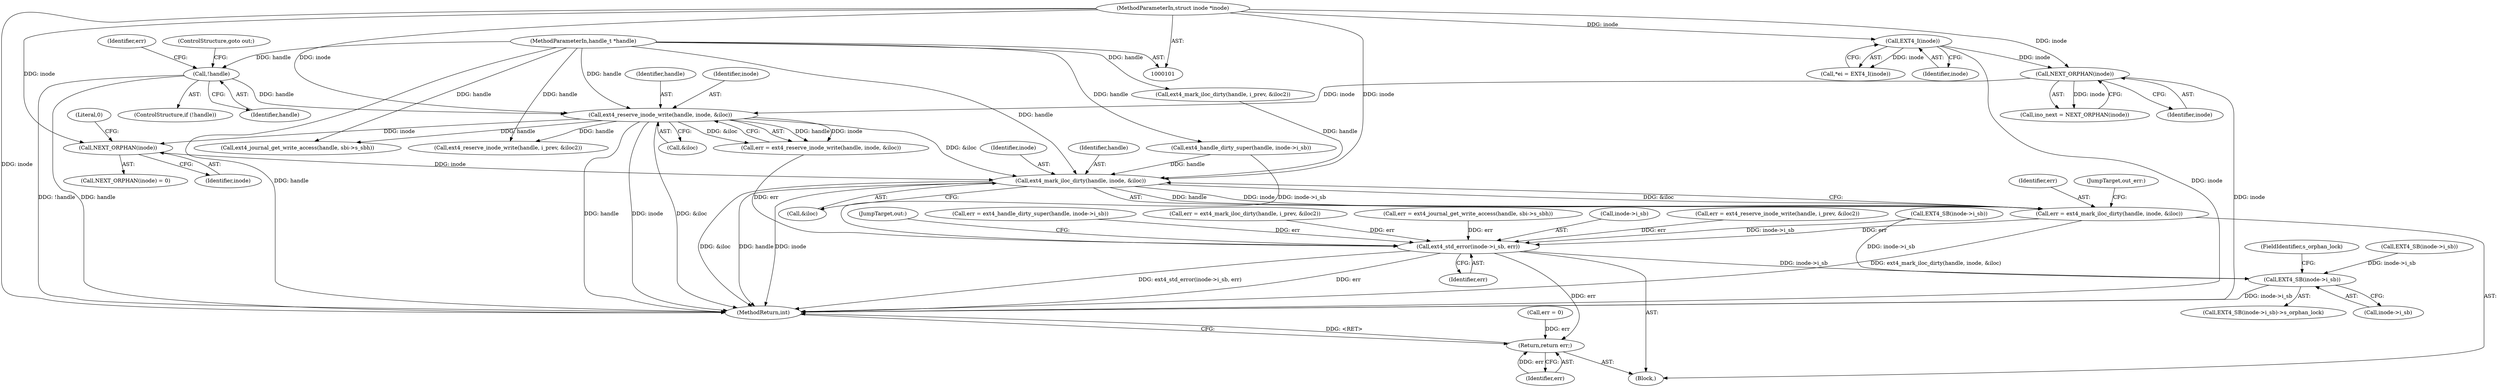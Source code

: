 digraph "0_linux_0e9a9a1ad619e7e987815d20262d36a2f95717ca@pointer" {
"1000263" [label="(Call,NEXT_ORPHAN(inode))"];
"1000177" [label="(Call,ext4_reserve_inode_write(handle, inode, &iloc))"];
"1000172" [label="(Call,!handle)"];
"1000102" [label="(MethodParameterIn,handle_t *handle)"];
"1000145" [label="(Call,NEXT_ORPHAN(inode))"];
"1000109" [label="(Call,EXT4_I(inode))"];
"1000103" [label="(MethodParameterIn,struct inode *inode)"];
"1000268" [label="(Call,ext4_mark_iloc_dirty(handle, inode, &iloc))"];
"1000266" [label="(Call,err = ext4_mark_iloc_dirty(handle, inode, &iloc))"];
"1000274" [label="(Call,ext4_std_error(inode->i_sb, err))"];
"1000283" [label="(Call,EXT4_SB(inode->i_sb))"];
"1000288" [label="(Return,return err;)"];
"1000278" [label="(Identifier,err)"];
"1000279" [label="(JumpTarget,out:)"];
"1000175" [label="(Call,err = ext4_reserve_inode_write(handle, inode, &iloc))"];
"1000287" [label="(FieldIdentifier,s_orphan_lock)"];
"1000220" [label="(Call,err = ext4_handle_dirty_super(handle, inode->i_sb))"];
"1000267" [label="(Identifier,err)"];
"1000273" [label="(JumpTarget,out_err:)"];
"1000177" [label="(Call,ext4_reserve_inode_write(handle, inode, &iloc))"];
"1000143" [label="(Call,ino_next = NEXT_ORPHAN(inode))"];
"1000252" [label="(Call,err = ext4_mark_iloc_dirty(handle, i_prev, &iloc2))"];
"1000270" [label="(Identifier,inode)"];
"1000222" [label="(Call,ext4_handle_dirty_super(handle, inode->i_sb))"];
"1000180" [label="(Call,&iloc)"];
"1000284" [label="(Call,inode->i_sb)"];
"1000104" [label="(Block,)"];
"1000204" [label="(Call,ext4_journal_get_write_access(handle, sbi->s_sbh))"];
"1000171" [label="(ControlStructure,if (!handle))"];
"1000109" [label="(Call,EXT4_I(inode))"];
"1000110" [label="(Identifier,inode)"];
"1000156" [label="(Call,EXT4_SB(inode->i_sb))"];
"1000271" [label="(Call,&iloc)"];
"1000289" [label="(Identifier,err)"];
"1000264" [label="(Identifier,inode)"];
"1000146" [label="(Identifier,inode)"];
"1000178" [label="(Identifier,handle)"];
"1000240" [label="(Call,ext4_reserve_inode_write(handle, i_prev, &iloc2))"];
"1000266" [label="(Call,err = ext4_mark_iloc_dirty(handle, inode, &iloc))"];
"1000131" [label="(Call,EXT4_SB(inode->i_sb))"];
"1000107" [label="(Call,*ei = EXT4_I(inode))"];
"1000265" [label="(Literal,0)"];
"1000103" [label="(MethodParameterIn,struct inode *inode)"];
"1000102" [label="(MethodParameterIn,handle_t *handle)"];
"1000202" [label="(Call,err = ext4_journal_get_write_access(handle, sbi->s_sbh))"];
"1000275" [label="(Call,inode->i_sb)"];
"1000282" [label="(Call,EXT4_SB(inode->i_sb)->s_orphan_lock)"];
"1000269" [label="(Identifier,handle)"];
"1000238" [label="(Call,err = ext4_reserve_inode_write(handle, i_prev, &iloc2))"];
"1000115" [label="(Call,err = 0)"];
"1000268" [label="(Call,ext4_mark_iloc_dirty(handle, inode, &iloc))"];
"1000263" [label="(Call,NEXT_ORPHAN(inode))"];
"1000179" [label="(Identifier,inode)"];
"1000176" [label="(Identifier,err)"];
"1000274" [label="(Call,ext4_std_error(inode->i_sb, err))"];
"1000283" [label="(Call,EXT4_SB(inode->i_sb))"];
"1000174" [label="(ControlStructure,goto out;)"];
"1000288" [label="(Return,return err;)"];
"1000145" [label="(Call,NEXT_ORPHAN(inode))"];
"1000173" [label="(Identifier,handle)"];
"1000172" [label="(Call,!handle)"];
"1000262" [label="(Call,NEXT_ORPHAN(inode) = 0)"];
"1000296" [label="(MethodReturn,int)"];
"1000254" [label="(Call,ext4_mark_iloc_dirty(handle, i_prev, &iloc2))"];
"1000263" -> "1000262"  [label="AST: "];
"1000263" -> "1000264"  [label="CFG: "];
"1000264" -> "1000263"  [label="AST: "];
"1000265" -> "1000263"  [label="CFG: "];
"1000177" -> "1000263"  [label="DDG: inode"];
"1000103" -> "1000263"  [label="DDG: inode"];
"1000263" -> "1000268"  [label="DDG: inode"];
"1000177" -> "1000175"  [label="AST: "];
"1000177" -> "1000180"  [label="CFG: "];
"1000178" -> "1000177"  [label="AST: "];
"1000179" -> "1000177"  [label="AST: "];
"1000180" -> "1000177"  [label="AST: "];
"1000175" -> "1000177"  [label="CFG: "];
"1000177" -> "1000296"  [label="DDG: handle"];
"1000177" -> "1000296"  [label="DDG: inode"];
"1000177" -> "1000296"  [label="DDG: &iloc"];
"1000177" -> "1000175"  [label="DDG: handle"];
"1000177" -> "1000175"  [label="DDG: inode"];
"1000177" -> "1000175"  [label="DDG: &iloc"];
"1000172" -> "1000177"  [label="DDG: handle"];
"1000102" -> "1000177"  [label="DDG: handle"];
"1000145" -> "1000177"  [label="DDG: inode"];
"1000103" -> "1000177"  [label="DDG: inode"];
"1000177" -> "1000204"  [label="DDG: handle"];
"1000177" -> "1000240"  [label="DDG: handle"];
"1000177" -> "1000268"  [label="DDG: &iloc"];
"1000172" -> "1000171"  [label="AST: "];
"1000172" -> "1000173"  [label="CFG: "];
"1000173" -> "1000172"  [label="AST: "];
"1000174" -> "1000172"  [label="CFG: "];
"1000176" -> "1000172"  [label="CFG: "];
"1000172" -> "1000296"  [label="DDG: !handle"];
"1000172" -> "1000296"  [label="DDG: handle"];
"1000102" -> "1000172"  [label="DDG: handle"];
"1000102" -> "1000101"  [label="AST: "];
"1000102" -> "1000296"  [label="DDG: handle"];
"1000102" -> "1000204"  [label="DDG: handle"];
"1000102" -> "1000222"  [label="DDG: handle"];
"1000102" -> "1000240"  [label="DDG: handle"];
"1000102" -> "1000254"  [label="DDG: handle"];
"1000102" -> "1000268"  [label="DDG: handle"];
"1000145" -> "1000143"  [label="AST: "];
"1000145" -> "1000146"  [label="CFG: "];
"1000146" -> "1000145"  [label="AST: "];
"1000143" -> "1000145"  [label="CFG: "];
"1000145" -> "1000296"  [label="DDG: inode"];
"1000145" -> "1000143"  [label="DDG: inode"];
"1000109" -> "1000145"  [label="DDG: inode"];
"1000103" -> "1000145"  [label="DDG: inode"];
"1000109" -> "1000107"  [label="AST: "];
"1000109" -> "1000110"  [label="CFG: "];
"1000110" -> "1000109"  [label="AST: "];
"1000107" -> "1000109"  [label="CFG: "];
"1000109" -> "1000296"  [label="DDG: inode"];
"1000109" -> "1000107"  [label="DDG: inode"];
"1000103" -> "1000109"  [label="DDG: inode"];
"1000103" -> "1000101"  [label="AST: "];
"1000103" -> "1000296"  [label="DDG: inode"];
"1000103" -> "1000268"  [label="DDG: inode"];
"1000268" -> "1000266"  [label="AST: "];
"1000268" -> "1000271"  [label="CFG: "];
"1000269" -> "1000268"  [label="AST: "];
"1000270" -> "1000268"  [label="AST: "];
"1000271" -> "1000268"  [label="AST: "];
"1000266" -> "1000268"  [label="CFG: "];
"1000268" -> "1000296"  [label="DDG: handle"];
"1000268" -> "1000296"  [label="DDG: inode"];
"1000268" -> "1000296"  [label="DDG: &iloc"];
"1000268" -> "1000266"  [label="DDG: handle"];
"1000268" -> "1000266"  [label="DDG: inode"];
"1000268" -> "1000266"  [label="DDG: &iloc"];
"1000222" -> "1000268"  [label="DDG: handle"];
"1000254" -> "1000268"  [label="DDG: handle"];
"1000266" -> "1000104"  [label="AST: "];
"1000267" -> "1000266"  [label="AST: "];
"1000273" -> "1000266"  [label="CFG: "];
"1000266" -> "1000296"  [label="DDG: ext4_mark_iloc_dirty(handle, inode, &iloc)"];
"1000266" -> "1000274"  [label="DDG: err"];
"1000274" -> "1000104"  [label="AST: "];
"1000274" -> "1000278"  [label="CFG: "];
"1000275" -> "1000274"  [label="AST: "];
"1000278" -> "1000274"  [label="AST: "];
"1000279" -> "1000274"  [label="CFG: "];
"1000274" -> "1000296"  [label="DDG: ext4_std_error(inode->i_sb, err)"];
"1000274" -> "1000296"  [label="DDG: err"];
"1000156" -> "1000274"  [label="DDG: inode->i_sb"];
"1000222" -> "1000274"  [label="DDG: inode->i_sb"];
"1000220" -> "1000274"  [label="DDG: err"];
"1000238" -> "1000274"  [label="DDG: err"];
"1000252" -> "1000274"  [label="DDG: err"];
"1000202" -> "1000274"  [label="DDG: err"];
"1000175" -> "1000274"  [label="DDG: err"];
"1000274" -> "1000283"  [label="DDG: inode->i_sb"];
"1000274" -> "1000288"  [label="DDG: err"];
"1000283" -> "1000282"  [label="AST: "];
"1000283" -> "1000284"  [label="CFG: "];
"1000284" -> "1000283"  [label="AST: "];
"1000287" -> "1000283"  [label="CFG: "];
"1000283" -> "1000296"  [label="DDG: inode->i_sb"];
"1000156" -> "1000283"  [label="DDG: inode->i_sb"];
"1000131" -> "1000283"  [label="DDG: inode->i_sb"];
"1000288" -> "1000104"  [label="AST: "];
"1000288" -> "1000289"  [label="CFG: "];
"1000289" -> "1000288"  [label="AST: "];
"1000296" -> "1000288"  [label="CFG: "];
"1000288" -> "1000296"  [label="DDG: <RET>"];
"1000289" -> "1000288"  [label="DDG: err"];
"1000115" -> "1000288"  [label="DDG: err"];
}
